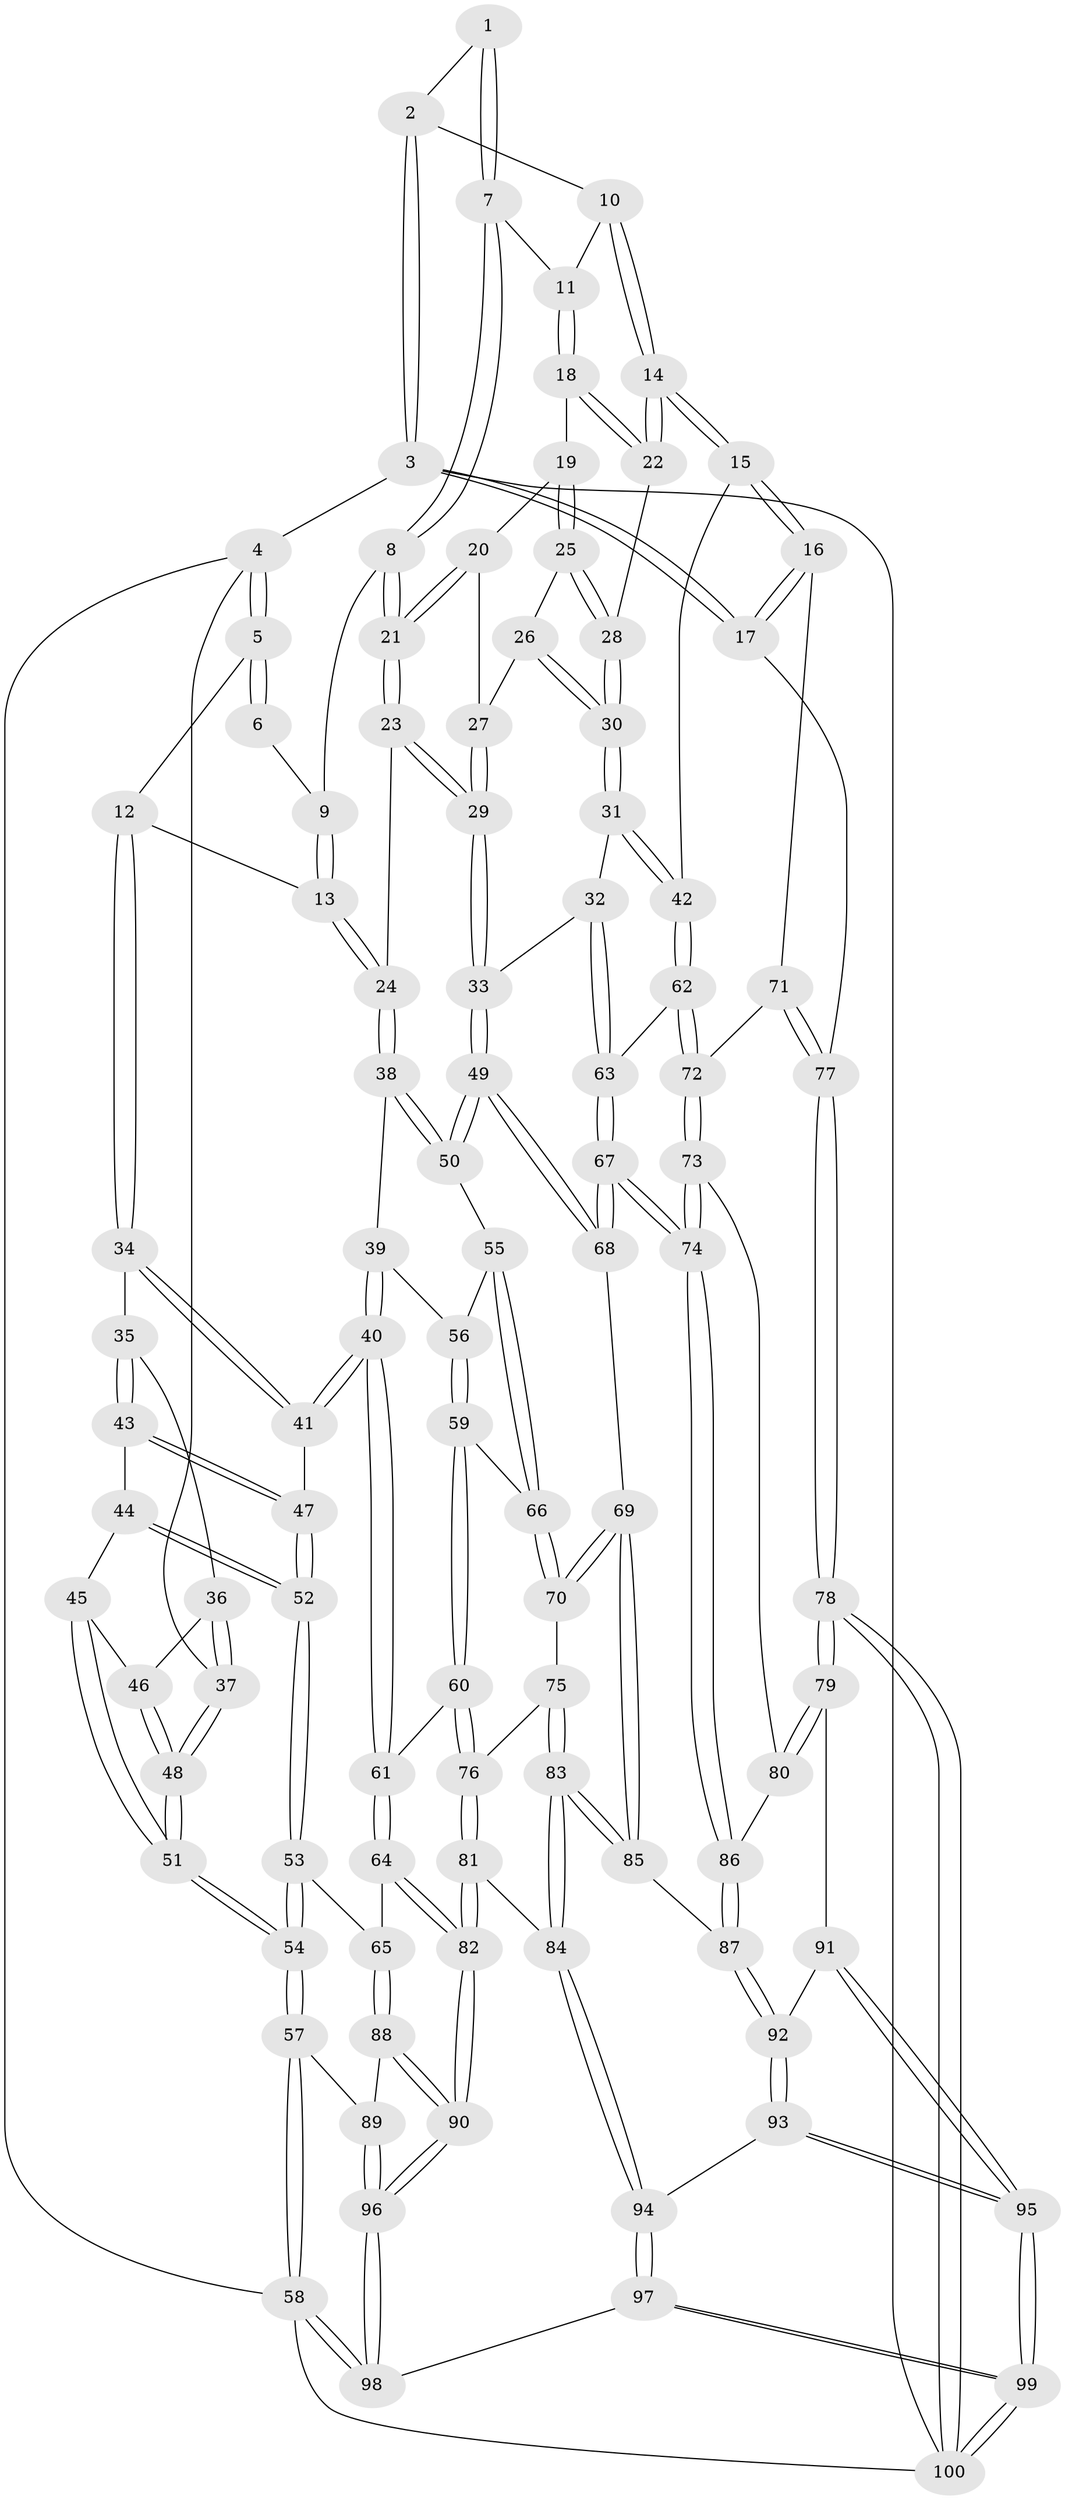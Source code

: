 // Generated by graph-tools (version 1.1) at 2025/11/02/27/25 16:11:59]
// undirected, 100 vertices, 247 edges
graph export_dot {
graph [start="1"]
  node [color=gray90,style=filled];
  1 [pos="+0.7841905526070604+0"];
  2 [pos="+0.822313353386058+0"];
  3 [pos="+1+0"];
  4 [pos="+0+0"];
  5 [pos="+0+0"];
  6 [pos="+0.5640831811623136+0"];
  7 [pos="+0.6376434834553583+0.09509621543260367"];
  8 [pos="+0.5585034931217541+0.12455037137170621"];
  9 [pos="+0.5214787924048816+0"];
  10 [pos="+0.8318274066553722+0"];
  11 [pos="+0.7417061854130188+0.13176092932917785"];
  12 [pos="+0.23821244399373911+0.14604002670650484"];
  13 [pos="+0.2666835632200245+0.1576411868761002"];
  14 [pos="+0.9771543695611872+0.24015630211511876"];
  15 [pos="+1+0.3248979993552892"];
  16 [pos="+1+0.32600543331630266"];
  17 [pos="+1+0.32545625648246174"];
  18 [pos="+0.7427867524084502+0.15375649287126664"];
  19 [pos="+0.7350220315492229+0.16534903882449006"];
  20 [pos="+0.7015114101071965+0.1835620992170361"];
  21 [pos="+0.5429400475625159+0.1838198236620803"];
  22 [pos="+0.9432912005601888+0.23710500242424654"];
  23 [pos="+0.4999028333022793+0.2452146455528611"];
  24 [pos="+0.3884441183118279+0.24918031584205166"];
  25 [pos="+0.7580038589675928+0.27269961282665534"];
  26 [pos="+0.7420792004830397+0.2953221901818888"];
  27 [pos="+0.6854915300390397+0.2348630399314987"];
  28 [pos="+0.9070390316443632+0.24612961634094682"];
  29 [pos="+0.5824373926651562+0.33079753199917056"];
  30 [pos="+0.7127139493350175+0.37141637845233727"];
  31 [pos="+0.692995501552237+0.4129945609557773"];
  32 [pos="+0.6814595569372203+0.4215540669741016"];
  33 [pos="+0.641793649271436+0.4233988827302915"];
  34 [pos="+0.1707755778328+0.27469528728499726"];
  35 [pos="+0.14554012520350107+0.29566537826762773"];
  36 [pos="+0.11904412961913498+0.30898146482845923"];
  37 [pos="+0+0.21675261195884135"];
  38 [pos="+0.36827969832730123+0.3701383430682147"];
  39 [pos="+0.3179314389379055+0.45611919654967276"];
  40 [pos="+0.2880022958564619+0.4805337485056422"];
  41 [pos="+0.2459915964830693+0.4736232424248482"];
  42 [pos="+1+0.3437210923108155"];
  43 [pos="+0.1407324473182669+0.4654561598937672"];
  44 [pos="+0.09674889958459962+0.4706769590685809"];
  45 [pos="+0.09590293445117748+0.47050925080113876"];
  46 [pos="+0.08110133674822964+0.35466712604381373"];
  47 [pos="+0.21555394402045705+0.4829871839539064"];
  48 [pos="+0+0.4415177097946063"];
  49 [pos="+0.5910919169766581+0.4901684921540981"];
  50 [pos="+0.5270247388231567+0.492572715733847"];
  51 [pos="+0+0.5373063284366367"];
  52 [pos="+0.13491677551458975+0.6439160152221131"];
  53 [pos="+0.11897008770819727+0.7068178856382142"];
  54 [pos="+0+0.6969276176977209"];
  55 [pos="+0.48031178270318636+0.513962579187865"];
  56 [pos="+0.44862626599811845+0.5178126627280407"];
  57 [pos="+0+0.8866073198982778"];
  58 [pos="+0+1"];
  59 [pos="+0.38439481675243764+0.5912725378465633"];
  60 [pos="+0.36399935313690224+0.6091009393918695"];
  61 [pos="+0.3190702754750102+0.5994903137166608"];
  62 [pos="+0.8085012992671773+0.5478928210452709"];
  63 [pos="+0.7984196364985264+0.5464318964150161"];
  64 [pos="+0.21594843758980203+0.7290137321875024"];
  65 [pos="+0.12489890384693038+0.7097653457515559"];
  66 [pos="+0.46146600920129716+0.5782927245765446"];
  67 [pos="+0.7084183138209826+0.6894856108056295"];
  68 [pos="+0.592708540477638+0.534570217152629"];
  69 [pos="+0.5301996233682013+0.6419655428164268"];
  70 [pos="+0.4660827126965386+0.6418767463312764"];
  71 [pos="+0.9343461059182375+0.5931653902605367"];
  72 [pos="+0.8836222631224352+0.6139792589637311"];
  73 [pos="+0.8835523542527576+0.614748958214134"];
  74 [pos="+0.7120520931902862+0.7443441012556762"];
  75 [pos="+0.4583679469658172+0.6447033468606912"];
  76 [pos="+0.3982759602448573+0.6369464397568095"];
  77 [pos="+1+0.889777859818733"];
  78 [pos="+1+0.959758094153419"];
  79 [pos="+1+0.8915546508462493"];
  80 [pos="+0.9022755747536063+0.7090817397249337"];
  81 [pos="+0.38517542610284405+0.8418800755445697"];
  82 [pos="+0.3200656872496385+0.8456889540718601"];
  83 [pos="+0.4475107344527997+0.8268311068135407"];
  84 [pos="+0.41983536996505527+0.8476440663490274"];
  85 [pos="+0.5726763031332659+0.7671262656941918"];
  86 [pos="+0.7105351699595461+0.7604413675209966"];
  87 [pos="+0.6996919641714658+0.785430524913835"];
  88 [pos="+0.11905032861253823+0.8932673775334703"];
  89 [pos="+0.0766083089548103+0.9319550883556724"];
  90 [pos="+0.2689510479322887+0.9332024689367175"];
  91 [pos="+0.8735301884294512+0.8668906199454663"];
  92 [pos="+0.7192729243526604+0.8357385331014634"];
  93 [pos="+0.7139151097200739+0.8549078952111882"];
  94 [pos="+0.5289332387264228+1"];
  95 [pos="+0.7810596724698755+1"];
  96 [pos="+0.2217869442996645+1"];
  97 [pos="+0.5278349365766853+1"];
  98 [pos="+0.22251364011386782+1"];
  99 [pos="+0.8394144462075306+1"];
  100 [pos="+1+1"];
  1 -- 2;
  1 -- 7;
  1 -- 7;
  2 -- 3;
  2 -- 3;
  2 -- 10;
  3 -- 4;
  3 -- 17;
  3 -- 17;
  3 -- 100;
  4 -- 5;
  4 -- 5;
  4 -- 37;
  4 -- 58;
  5 -- 6;
  5 -- 6;
  5 -- 12;
  6 -- 9;
  7 -- 8;
  7 -- 8;
  7 -- 11;
  8 -- 9;
  8 -- 21;
  8 -- 21;
  9 -- 13;
  9 -- 13;
  10 -- 11;
  10 -- 14;
  10 -- 14;
  11 -- 18;
  11 -- 18;
  12 -- 13;
  12 -- 34;
  12 -- 34;
  13 -- 24;
  13 -- 24;
  14 -- 15;
  14 -- 15;
  14 -- 22;
  14 -- 22;
  15 -- 16;
  15 -- 16;
  15 -- 42;
  16 -- 17;
  16 -- 17;
  16 -- 71;
  17 -- 77;
  18 -- 19;
  18 -- 22;
  18 -- 22;
  19 -- 20;
  19 -- 25;
  19 -- 25;
  20 -- 21;
  20 -- 21;
  20 -- 27;
  21 -- 23;
  21 -- 23;
  22 -- 28;
  23 -- 24;
  23 -- 29;
  23 -- 29;
  24 -- 38;
  24 -- 38;
  25 -- 26;
  25 -- 28;
  25 -- 28;
  26 -- 27;
  26 -- 30;
  26 -- 30;
  27 -- 29;
  27 -- 29;
  28 -- 30;
  28 -- 30;
  29 -- 33;
  29 -- 33;
  30 -- 31;
  30 -- 31;
  31 -- 32;
  31 -- 42;
  31 -- 42;
  32 -- 33;
  32 -- 63;
  32 -- 63;
  33 -- 49;
  33 -- 49;
  34 -- 35;
  34 -- 41;
  34 -- 41;
  35 -- 36;
  35 -- 43;
  35 -- 43;
  36 -- 37;
  36 -- 37;
  36 -- 46;
  37 -- 48;
  37 -- 48;
  38 -- 39;
  38 -- 50;
  38 -- 50;
  39 -- 40;
  39 -- 40;
  39 -- 56;
  40 -- 41;
  40 -- 41;
  40 -- 61;
  40 -- 61;
  41 -- 47;
  42 -- 62;
  42 -- 62;
  43 -- 44;
  43 -- 47;
  43 -- 47;
  44 -- 45;
  44 -- 52;
  44 -- 52;
  45 -- 46;
  45 -- 51;
  45 -- 51;
  46 -- 48;
  46 -- 48;
  47 -- 52;
  47 -- 52;
  48 -- 51;
  48 -- 51;
  49 -- 50;
  49 -- 50;
  49 -- 68;
  49 -- 68;
  50 -- 55;
  51 -- 54;
  51 -- 54;
  52 -- 53;
  52 -- 53;
  53 -- 54;
  53 -- 54;
  53 -- 65;
  54 -- 57;
  54 -- 57;
  55 -- 56;
  55 -- 66;
  55 -- 66;
  56 -- 59;
  56 -- 59;
  57 -- 58;
  57 -- 58;
  57 -- 89;
  58 -- 98;
  58 -- 98;
  58 -- 100;
  59 -- 60;
  59 -- 60;
  59 -- 66;
  60 -- 61;
  60 -- 76;
  60 -- 76;
  61 -- 64;
  61 -- 64;
  62 -- 63;
  62 -- 72;
  62 -- 72;
  63 -- 67;
  63 -- 67;
  64 -- 65;
  64 -- 82;
  64 -- 82;
  65 -- 88;
  65 -- 88;
  66 -- 70;
  66 -- 70;
  67 -- 68;
  67 -- 68;
  67 -- 74;
  67 -- 74;
  68 -- 69;
  69 -- 70;
  69 -- 70;
  69 -- 85;
  69 -- 85;
  70 -- 75;
  71 -- 72;
  71 -- 77;
  71 -- 77;
  72 -- 73;
  72 -- 73;
  73 -- 74;
  73 -- 74;
  73 -- 80;
  74 -- 86;
  74 -- 86;
  75 -- 76;
  75 -- 83;
  75 -- 83;
  76 -- 81;
  76 -- 81;
  77 -- 78;
  77 -- 78;
  78 -- 79;
  78 -- 79;
  78 -- 100;
  78 -- 100;
  79 -- 80;
  79 -- 80;
  79 -- 91;
  80 -- 86;
  81 -- 82;
  81 -- 82;
  81 -- 84;
  82 -- 90;
  82 -- 90;
  83 -- 84;
  83 -- 84;
  83 -- 85;
  83 -- 85;
  84 -- 94;
  84 -- 94;
  85 -- 87;
  86 -- 87;
  86 -- 87;
  87 -- 92;
  87 -- 92;
  88 -- 89;
  88 -- 90;
  88 -- 90;
  89 -- 96;
  89 -- 96;
  90 -- 96;
  90 -- 96;
  91 -- 92;
  91 -- 95;
  91 -- 95;
  92 -- 93;
  92 -- 93;
  93 -- 94;
  93 -- 95;
  93 -- 95;
  94 -- 97;
  94 -- 97;
  95 -- 99;
  95 -- 99;
  96 -- 98;
  96 -- 98;
  97 -- 98;
  97 -- 99;
  97 -- 99;
  99 -- 100;
  99 -- 100;
}

